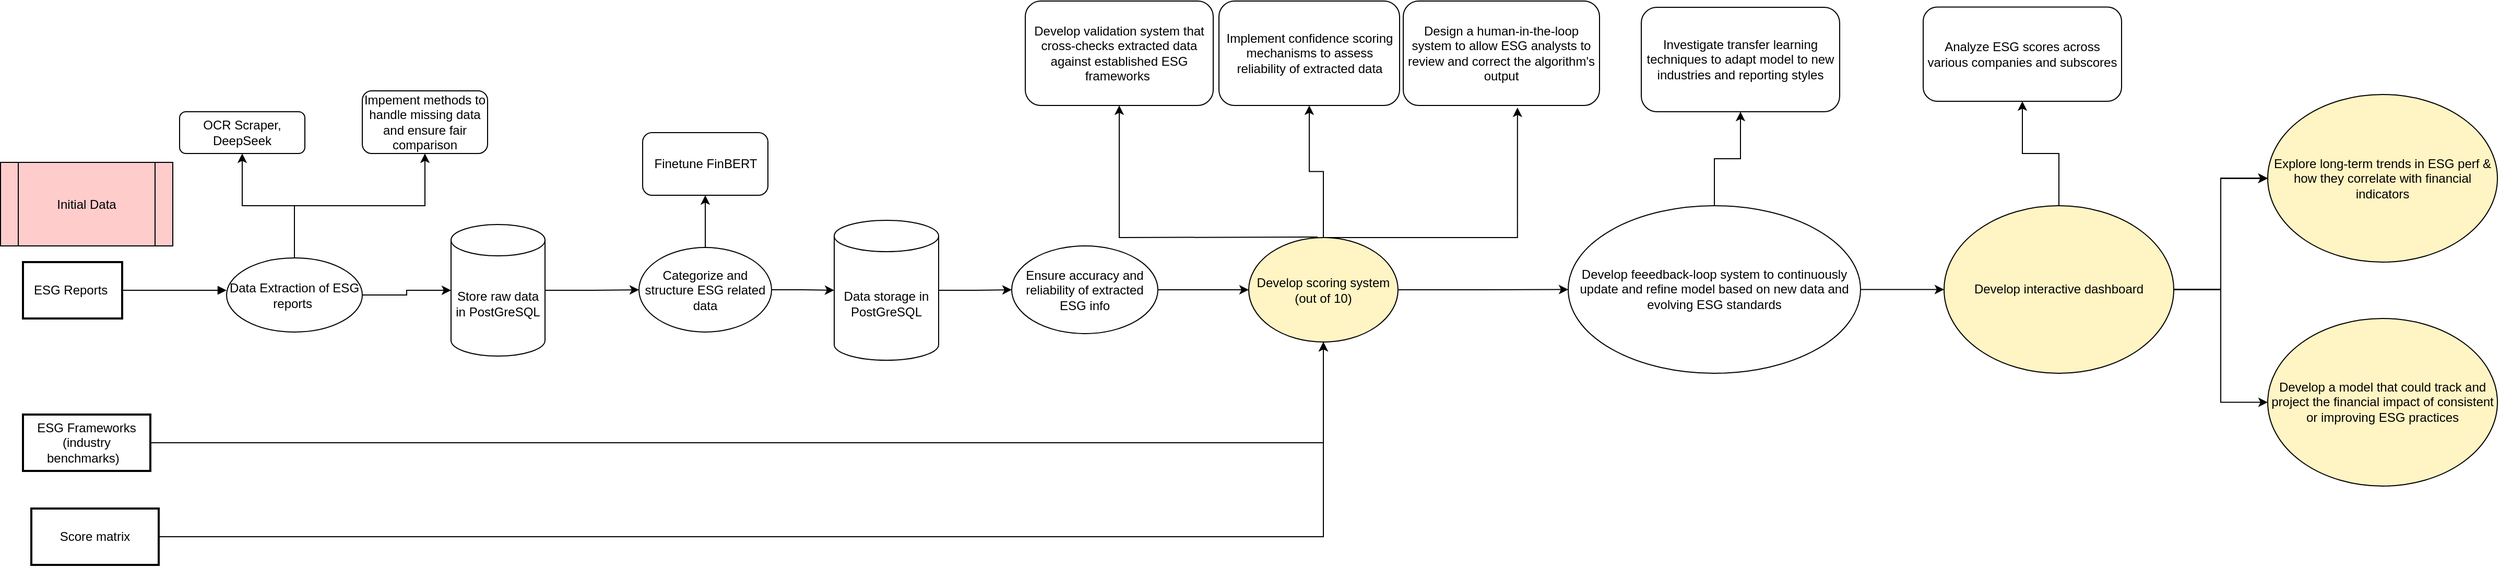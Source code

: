 <mxfile version="26.0.16">
  <diagram name="Page-1" id="AHf6879yrCisYdVrGaV_">
    <mxGraphModel dx="1434" dy="761" grid="1" gridSize="10" guides="1" tooltips="1" connect="1" arrows="1" fold="1" page="1" pageScale="1" pageWidth="850" pageHeight="1100" math="0" shadow="0">
      <root>
        <mxCell id="0" />
        <mxCell id="1" parent="0" />
        <mxCell id="2" value="ESG Reports " style="whiteSpace=wrap;strokeWidth=2;" parent="1" vertex="1">
          <mxGeometry x="30" y="274" width="95" height="54" as="geometry" />
        </mxCell>
        <mxCell id="23" value="" style="curved=1;startArrow=none;endArrow=block;exitX=1;exitY=0.5;entryX=0;entryY=0.5;" parent="1" source="2" edge="1">
          <mxGeometry relative="1" as="geometry">
            <Array as="points" />
            <mxPoint x="225" y="301" as="targetPoint" />
          </mxGeometry>
        </mxCell>
        <mxCell id="2hqWEApvwLhaIVUh47O2-51" style="edgeStyle=orthogonalEdgeStyle;rounded=0;orthogonalLoop=1;jettySize=auto;html=1;entryX=0.5;entryY=1;entryDx=0;entryDy=0;" edge="1" parent="1" source="2hqWEApvwLhaIVUh47O2-46" target="2hqWEApvwLhaIVUh47O2-53">
          <mxGeometry relative="1" as="geometry">
            <mxPoint x="1082" y="350" as="targetPoint" />
          </mxGeometry>
        </mxCell>
        <mxCell id="2hqWEApvwLhaIVUh47O2-46" value="ESG Frameworks (industry benchmarks)  " style="whiteSpace=wrap;strokeWidth=2;" vertex="1" parent="1">
          <mxGeometry x="30" y="420" width="122" height="54" as="geometry" />
        </mxCell>
        <mxCell id="2hqWEApvwLhaIVUh47O2-50" style="edgeStyle=orthogonalEdgeStyle;rounded=0;orthogonalLoop=1;jettySize=auto;html=1;entryX=0.5;entryY=1;entryDx=0;entryDy=0;" edge="1" parent="1" source="2hqWEApvwLhaIVUh47O2-47" target="2hqWEApvwLhaIVUh47O2-48">
          <mxGeometry relative="1" as="geometry" />
        </mxCell>
        <mxCell id="2hqWEApvwLhaIVUh47O2-73" value="" style="edgeStyle=orthogonalEdgeStyle;rounded=0;orthogonalLoop=1;jettySize=auto;html=1;" edge="1" parent="1" source="2hqWEApvwLhaIVUh47O2-47" target="2hqWEApvwLhaIVUh47O2-72">
          <mxGeometry relative="1" as="geometry" />
        </mxCell>
        <mxCell id="2hqWEApvwLhaIVUh47O2-75" style="edgeStyle=orthogonalEdgeStyle;rounded=0;orthogonalLoop=1;jettySize=auto;html=1;entryX=0.5;entryY=1;entryDx=0;entryDy=0;" edge="1" parent="1" source="2hqWEApvwLhaIVUh47O2-47" target="2hqWEApvwLhaIVUh47O2-70">
          <mxGeometry relative="1" as="geometry" />
        </mxCell>
        <mxCell id="2hqWEApvwLhaIVUh47O2-47" value="Data Extraction of ESG reports&amp;nbsp;" style="ellipse;whiteSpace=wrap;html=1;" vertex="1" parent="1">
          <mxGeometry x="225" y="270" width="130" height="71" as="geometry" />
        </mxCell>
        <mxCell id="2hqWEApvwLhaIVUh47O2-48" value="OCR Scraper, DeepSeek" style="rounded=1;whiteSpace=wrap;html=1;" vertex="1" parent="1">
          <mxGeometry x="180" y="130" width="120" height="40" as="geometry" />
        </mxCell>
        <mxCell id="2hqWEApvwLhaIVUh47O2-61" style="edgeStyle=orthogonalEdgeStyle;rounded=0;orthogonalLoop=1;jettySize=auto;html=1;entryX=0;entryY=0.5;entryDx=0;entryDy=0;" edge="1" parent="1" source="2hqWEApvwLhaIVUh47O2-49" target="2hqWEApvwLhaIVUh47O2-54">
          <mxGeometry relative="1" as="geometry" />
        </mxCell>
        <mxCell id="2hqWEApvwLhaIVUh47O2-49" value="Data storage in PostGreSQL" style="shape=cylinder3;whiteSpace=wrap;html=1;boundedLbl=1;backgroundOutline=1;size=15;" vertex="1" parent="1">
          <mxGeometry x="807" y="234" width="100" height="134" as="geometry" />
        </mxCell>
        <mxCell id="2hqWEApvwLhaIVUh47O2-52" value="Score matrix" style="whiteSpace=wrap;strokeWidth=2;" vertex="1" parent="1">
          <mxGeometry x="38" y="510" width="122" height="54" as="geometry" />
        </mxCell>
        <mxCell id="2hqWEApvwLhaIVUh47O2-77" style="edgeStyle=orthogonalEdgeStyle;rounded=0;orthogonalLoop=1;jettySize=auto;html=1;entryX=0.5;entryY=1;entryDx=0;entryDy=0;" edge="1" parent="1" source="2hqWEApvwLhaIVUh47O2-53" target="2hqWEApvwLhaIVUh47O2-68">
          <mxGeometry relative="1" as="geometry" />
        </mxCell>
        <mxCell id="2hqWEApvwLhaIVUh47O2-78" style="edgeStyle=orthogonalEdgeStyle;rounded=0;orthogonalLoop=1;jettySize=auto;html=1;entryX=0.5;entryY=1;entryDx=0;entryDy=0;" edge="1" parent="1" target="2hqWEApvwLhaIVUh47O2-69">
          <mxGeometry relative="1" as="geometry">
            <mxPoint x="1270" y="250" as="sourcePoint" />
            <mxPoint x="930" y="168.5" as="targetPoint" />
          </mxGeometry>
        </mxCell>
        <mxCell id="2hqWEApvwLhaIVUh47O2-81" value="" style="edgeStyle=orthogonalEdgeStyle;rounded=0;orthogonalLoop=1;jettySize=auto;html=1;" edge="1" parent="1" source="2hqWEApvwLhaIVUh47O2-53" target="2hqWEApvwLhaIVUh47O2-80">
          <mxGeometry relative="1" as="geometry" />
        </mxCell>
        <mxCell id="2hqWEApvwLhaIVUh47O2-53" value="Develop scoring system (out of 10)" style="ellipse;whiteSpace=wrap;html=1;fillColor=light-dark(#FFF4C3,var(--ge-dark-color, #121212));" vertex="1" parent="1">
          <mxGeometry x="1204" y="250.5" width="143" height="100" as="geometry" />
        </mxCell>
        <mxCell id="2hqWEApvwLhaIVUh47O2-62" style="edgeStyle=orthogonalEdgeStyle;rounded=0;orthogonalLoop=1;jettySize=auto;html=1;entryX=0;entryY=0.5;entryDx=0;entryDy=0;" edge="1" parent="1" source="2hqWEApvwLhaIVUh47O2-54" target="2hqWEApvwLhaIVUh47O2-53">
          <mxGeometry relative="1" as="geometry" />
        </mxCell>
        <mxCell id="2hqWEApvwLhaIVUh47O2-54" value="Ensure accuracy and reliability of extracted ESG info" style="ellipse;whiteSpace=wrap;html=1;" vertex="1" parent="1">
          <mxGeometry x="977" y="258.5" width="140" height="84" as="geometry" />
        </mxCell>
        <mxCell id="2hqWEApvwLhaIVUh47O2-55" style="edgeStyle=orthogonalEdgeStyle;rounded=0;orthogonalLoop=1;jettySize=auto;html=1;" edge="1" parent="1" source="2hqWEApvwLhaIVUh47O2-52" target="2hqWEApvwLhaIVUh47O2-53">
          <mxGeometry relative="1" as="geometry" />
        </mxCell>
        <mxCell id="2hqWEApvwLhaIVUh47O2-60" value="" style="edgeStyle=orthogonalEdgeStyle;rounded=0;orthogonalLoop=1;jettySize=auto;html=1;" edge="1" parent="1" source="2hqWEApvwLhaIVUh47O2-56" target="2hqWEApvwLhaIVUh47O2-63">
          <mxGeometry relative="1" as="geometry">
            <mxPoint x="683.5" y="222" as="targetPoint" />
          </mxGeometry>
        </mxCell>
        <mxCell id="2hqWEApvwLhaIVUh47O2-56" value="Categorize and structure ESG related data" style="ellipse;whiteSpace=wrap;html=1;" vertex="1" parent="1">
          <mxGeometry x="620" y="260" width="127" height="81" as="geometry" />
        </mxCell>
        <mxCell id="2hqWEApvwLhaIVUh47O2-58" style="edgeStyle=orthogonalEdgeStyle;rounded=0;orthogonalLoop=1;jettySize=auto;html=1;entryX=0;entryY=0.5;entryDx=0;entryDy=0;entryPerimeter=0;" edge="1" parent="1" source="2hqWEApvwLhaIVUh47O2-56" target="2hqWEApvwLhaIVUh47O2-49">
          <mxGeometry relative="1" as="geometry" />
        </mxCell>
        <mxCell id="2hqWEApvwLhaIVUh47O2-63" value="Finetune FinBERT" style="rounded=1;whiteSpace=wrap;html=1;" vertex="1" parent="1">
          <mxGeometry x="623.5" y="150" width="120" height="60" as="geometry" />
        </mxCell>
        <mxCell id="2hqWEApvwLhaIVUh47O2-67" value="Design a human-in-the-loop system to allow ESG analysts to review and correct the algorithm&#39;s output" style="rounded=1;whiteSpace=wrap;html=1;" vertex="1" parent="1">
          <mxGeometry x="1352" y="24" width="188" height="100" as="geometry" />
        </mxCell>
        <mxCell id="2hqWEApvwLhaIVUh47O2-68" value="Implement confidence scoring mechanisms to assess reliability of extracted data" style="rounded=1;whiteSpace=wrap;html=1;" vertex="1" parent="1">
          <mxGeometry x="1175.5" y="24" width="173" height="100" as="geometry" />
        </mxCell>
        <mxCell id="2hqWEApvwLhaIVUh47O2-69" value="Develop validation system that cross-checks extracted data against established ESG frameworks&amp;nbsp;" style="rounded=1;whiteSpace=wrap;html=1;" vertex="1" parent="1">
          <mxGeometry x="990" y="24" width="180" height="100" as="geometry" />
        </mxCell>
        <mxCell id="2hqWEApvwLhaIVUh47O2-70" value="Impement methods to handle missing data and ensure fair comparison" style="rounded=1;whiteSpace=wrap;html=1;" vertex="1" parent="1">
          <mxGeometry x="355" y="110" width="120" height="60" as="geometry" />
        </mxCell>
        <mxCell id="2hqWEApvwLhaIVUh47O2-74" style="edgeStyle=orthogonalEdgeStyle;rounded=0;orthogonalLoop=1;jettySize=auto;html=1;entryX=0;entryY=0.5;entryDx=0;entryDy=0;" edge="1" parent="1" source="2hqWEApvwLhaIVUh47O2-72" target="2hqWEApvwLhaIVUh47O2-56">
          <mxGeometry relative="1" as="geometry" />
        </mxCell>
        <mxCell id="2hqWEApvwLhaIVUh47O2-72" value="Store raw data in PostGreSQL" style="shape=cylinder3;whiteSpace=wrap;html=1;boundedLbl=1;backgroundOutline=1;size=15;" vertex="1" parent="1">
          <mxGeometry x="440" y="238" width="90" height="126" as="geometry" />
        </mxCell>
        <mxCell id="2hqWEApvwLhaIVUh47O2-79" style="edgeStyle=orthogonalEdgeStyle;rounded=0;orthogonalLoop=1;jettySize=auto;html=1;entryX=0.582;entryY=1.02;entryDx=0;entryDy=0;entryPerimeter=0;exitX=0.5;exitY=0;exitDx=0;exitDy=0;" edge="1" parent="1" source="2hqWEApvwLhaIVUh47O2-53" target="2hqWEApvwLhaIVUh47O2-67">
          <mxGeometry relative="1" as="geometry">
            <mxPoint x="1262" y="260" as="sourcePoint" />
            <Array as="points">
              <mxPoint x="1461" y="251" />
            </Array>
          </mxGeometry>
        </mxCell>
        <mxCell id="2hqWEApvwLhaIVUh47O2-84" value="" style="edgeStyle=orthogonalEdgeStyle;rounded=0;orthogonalLoop=1;jettySize=auto;html=1;" edge="1" parent="1" source="2hqWEApvwLhaIVUh47O2-80" target="2hqWEApvwLhaIVUh47O2-83">
          <mxGeometry relative="1" as="geometry" />
        </mxCell>
        <mxCell id="2hqWEApvwLhaIVUh47O2-87" value="" style="edgeStyle=orthogonalEdgeStyle;rounded=0;orthogonalLoop=1;jettySize=auto;html=1;" edge="1" parent="1" source="2hqWEApvwLhaIVUh47O2-80" target="2hqWEApvwLhaIVUh47O2-86">
          <mxGeometry relative="1" as="geometry" />
        </mxCell>
        <mxCell id="2hqWEApvwLhaIVUh47O2-80" value="Develop feeedback-loop system to continuously update and refine model based on new data and evolving ESG standards" style="ellipse;whiteSpace=wrap;html=1;" vertex="1" parent="1">
          <mxGeometry x="1510" y="220" width="280" height="160.5" as="geometry" />
        </mxCell>
        <mxCell id="2hqWEApvwLhaIVUh47O2-83" value="Investigate transfer learning techniques to adapt model to new industries and reporting styles" style="rounded=1;whiteSpace=wrap;html=1;" vertex="1" parent="1">
          <mxGeometry x="1580" y="30" width="190" height="100" as="geometry" />
        </mxCell>
        <mxCell id="2hqWEApvwLhaIVUh47O2-85" value="Initial Data" style="shape=process;whiteSpace=wrap;html=1;backgroundOutline=1;fillColor=light-dark(#FFCCCC,var(--ge-dark-color, #121212));" vertex="1" parent="1">
          <mxGeometry x="8.5" y="178.5" width="165" height="80" as="geometry" />
        </mxCell>
        <mxCell id="2hqWEApvwLhaIVUh47O2-89" value="" style="edgeStyle=orthogonalEdgeStyle;rounded=0;orthogonalLoop=1;jettySize=auto;html=1;" edge="1" parent="1" source="2hqWEApvwLhaIVUh47O2-86" target="2hqWEApvwLhaIVUh47O2-88">
          <mxGeometry relative="1" as="geometry" />
        </mxCell>
        <mxCell id="2hqWEApvwLhaIVUh47O2-91" value="" style="edgeStyle=orthogonalEdgeStyle;rounded=0;orthogonalLoop=1;jettySize=auto;html=1;" edge="1" parent="1" source="2hqWEApvwLhaIVUh47O2-86" target="2hqWEApvwLhaIVUh47O2-90">
          <mxGeometry relative="1" as="geometry" />
        </mxCell>
        <mxCell id="2hqWEApvwLhaIVUh47O2-93" value="" style="edgeStyle=orthogonalEdgeStyle;rounded=0;orthogonalLoop=1;jettySize=auto;html=1;" edge="1" parent="1" source="2hqWEApvwLhaIVUh47O2-86" target="2hqWEApvwLhaIVUh47O2-90">
          <mxGeometry relative="1" as="geometry" />
        </mxCell>
        <mxCell id="2hqWEApvwLhaIVUh47O2-94" value="" style="edgeStyle=orthogonalEdgeStyle;rounded=0;orthogonalLoop=1;jettySize=auto;html=1;" edge="1" parent="1" source="2hqWEApvwLhaIVUh47O2-86" target="2hqWEApvwLhaIVUh47O2-90">
          <mxGeometry relative="1" as="geometry" />
        </mxCell>
        <mxCell id="2hqWEApvwLhaIVUh47O2-96" style="edgeStyle=orthogonalEdgeStyle;rounded=0;orthogonalLoop=1;jettySize=auto;html=1;entryX=0;entryY=0.5;entryDx=0;entryDy=0;" edge="1" parent="1" source="2hqWEApvwLhaIVUh47O2-86" target="2hqWEApvwLhaIVUh47O2-95">
          <mxGeometry relative="1" as="geometry" />
        </mxCell>
        <mxCell id="2hqWEApvwLhaIVUh47O2-86" value="Develop interactive dashboard" style="ellipse;whiteSpace=wrap;html=1;fillColor=light-dark(#FFF4C3,var(--ge-dark-color, #121212));" vertex="1" parent="1">
          <mxGeometry x="1870" y="220" width="220" height="160.5" as="geometry" />
        </mxCell>
        <mxCell id="2hqWEApvwLhaIVUh47O2-88" value="Analyze ESG scores across various companies and subscores" style="rounded=1;whiteSpace=wrap;html=1;" vertex="1" parent="1">
          <mxGeometry x="1850" y="29.75" width="190" height="90.25" as="geometry" />
        </mxCell>
        <mxCell id="2hqWEApvwLhaIVUh47O2-90" value="Explore long-term trends in ESG perf &amp;amp; how they correlate with financial indicators" style="ellipse;whiteSpace=wrap;html=1;fillColor=light-dark(#FFF4C3,var(--ge-dark-color, #121212));" vertex="1" parent="1">
          <mxGeometry x="2180" y="113.5" width="220" height="160.5" as="geometry" />
        </mxCell>
        <mxCell id="2hqWEApvwLhaIVUh47O2-95" value="Develop a model that could track and project the financial impact of consistent or improving ESG practices" style="ellipse;whiteSpace=wrap;html=1;fillColor=light-dark(#FFF4C3,var(--ge-dark-color, #121212));" vertex="1" parent="1">
          <mxGeometry x="2180" y="328" width="220" height="160.5" as="geometry" />
        </mxCell>
      </root>
    </mxGraphModel>
  </diagram>
</mxfile>
